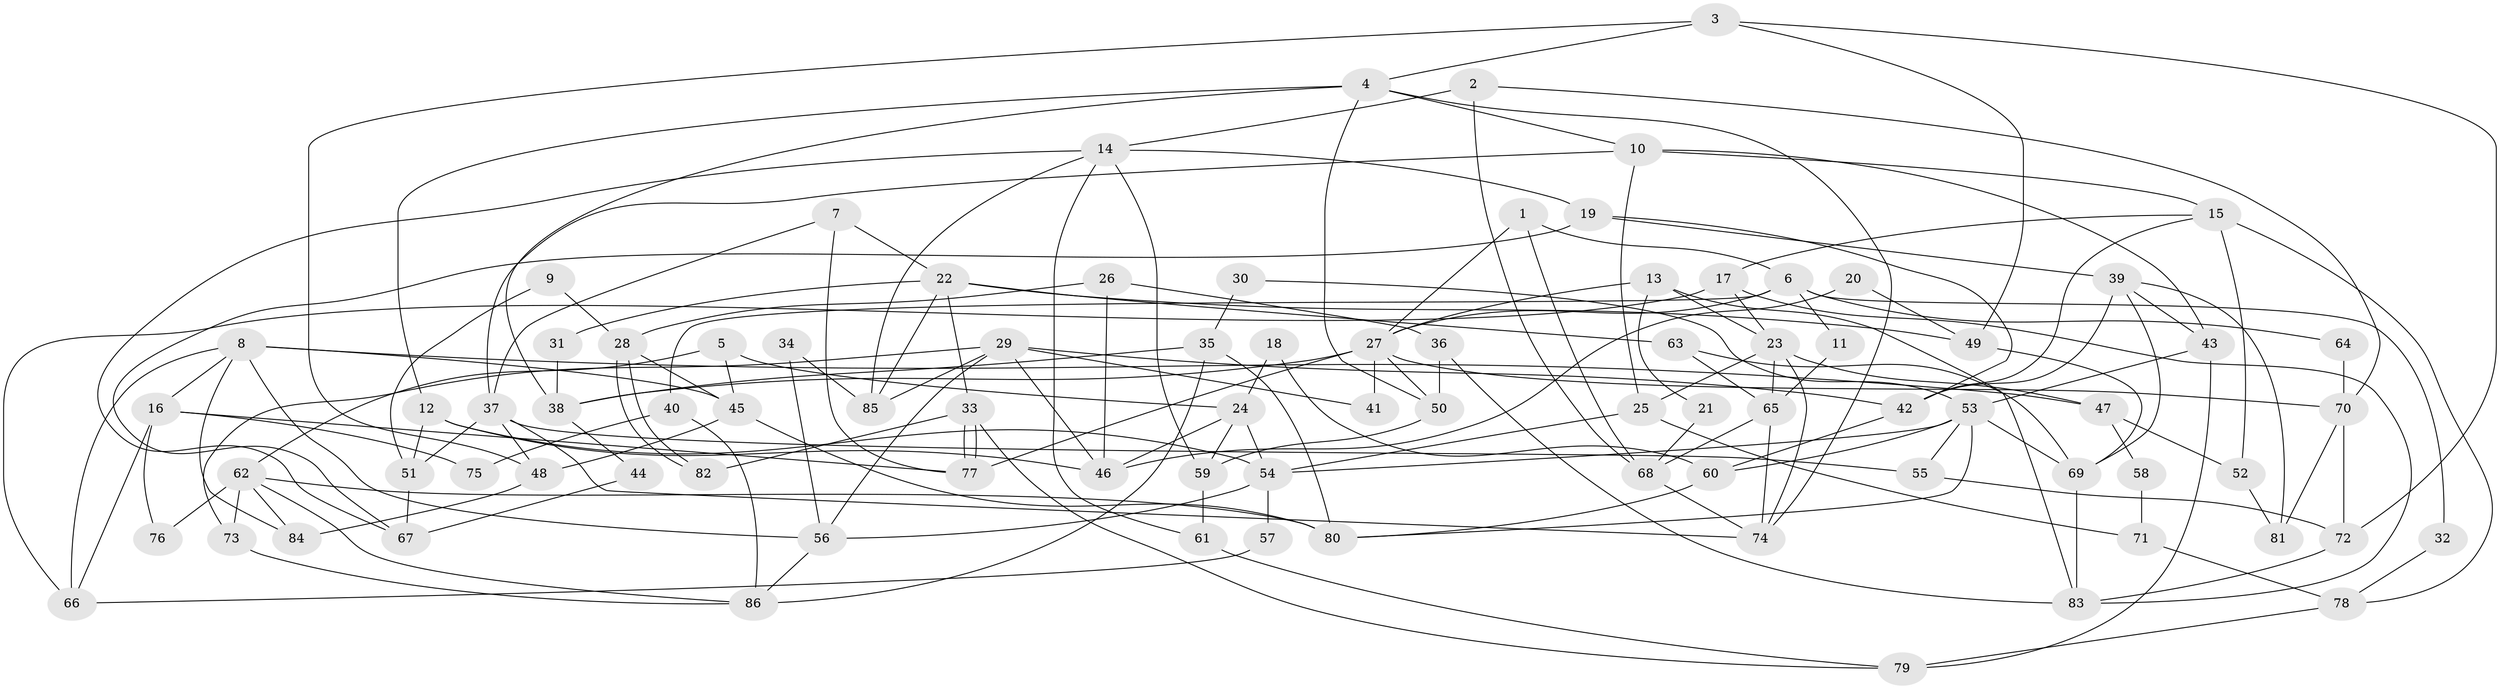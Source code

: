 // Generated by graph-tools (version 1.1) at 2025/26/03/09/25 03:26:12]
// undirected, 86 vertices, 172 edges
graph export_dot {
graph [start="1"]
  node [color=gray90,style=filled];
  1;
  2;
  3;
  4;
  5;
  6;
  7;
  8;
  9;
  10;
  11;
  12;
  13;
  14;
  15;
  16;
  17;
  18;
  19;
  20;
  21;
  22;
  23;
  24;
  25;
  26;
  27;
  28;
  29;
  30;
  31;
  32;
  33;
  34;
  35;
  36;
  37;
  38;
  39;
  40;
  41;
  42;
  43;
  44;
  45;
  46;
  47;
  48;
  49;
  50;
  51;
  52;
  53;
  54;
  55;
  56;
  57;
  58;
  59;
  60;
  61;
  62;
  63;
  64;
  65;
  66;
  67;
  68;
  69;
  70;
  71;
  72;
  73;
  74;
  75;
  76;
  77;
  78;
  79;
  80;
  81;
  82;
  83;
  84;
  85;
  86;
  1 -- 27;
  1 -- 68;
  1 -- 6;
  2 -- 68;
  2 -- 14;
  2 -- 70;
  3 -- 48;
  3 -- 72;
  3 -- 4;
  3 -- 49;
  4 -- 50;
  4 -- 10;
  4 -- 12;
  4 -- 38;
  4 -- 74;
  5 -- 62;
  5 -- 24;
  5 -- 45;
  6 -- 27;
  6 -- 11;
  6 -- 32;
  6 -- 40;
  6 -- 64;
  7 -- 37;
  7 -- 77;
  7 -- 22;
  8 -- 66;
  8 -- 56;
  8 -- 16;
  8 -- 45;
  8 -- 47;
  8 -- 84;
  9 -- 28;
  9 -- 51;
  10 -- 15;
  10 -- 25;
  10 -- 37;
  10 -- 43;
  11 -- 65;
  12 -- 46;
  12 -- 51;
  12 -- 54;
  13 -- 23;
  13 -- 27;
  13 -- 21;
  13 -- 83;
  14 -- 67;
  14 -- 59;
  14 -- 19;
  14 -- 61;
  14 -- 85;
  15 -- 52;
  15 -- 42;
  15 -- 17;
  15 -- 78;
  16 -- 77;
  16 -- 66;
  16 -- 75;
  16 -- 76;
  17 -- 23;
  17 -- 66;
  17 -- 83;
  18 -- 24;
  18 -- 60;
  19 -- 39;
  19 -- 42;
  19 -- 67;
  20 -- 49;
  20 -- 46;
  21 -- 68;
  22 -- 63;
  22 -- 31;
  22 -- 33;
  22 -- 49;
  22 -- 85;
  23 -- 25;
  23 -- 74;
  23 -- 47;
  23 -- 65;
  24 -- 46;
  24 -- 54;
  24 -- 59;
  25 -- 54;
  25 -- 71;
  26 -- 36;
  26 -- 28;
  26 -- 46;
  27 -- 70;
  27 -- 38;
  27 -- 41;
  27 -- 50;
  27 -- 77;
  28 -- 45;
  28 -- 82;
  28 -- 82;
  29 -- 85;
  29 -- 42;
  29 -- 41;
  29 -- 46;
  29 -- 56;
  29 -- 73;
  30 -- 35;
  30 -- 53;
  31 -- 38;
  32 -- 78;
  33 -- 77;
  33 -- 77;
  33 -- 79;
  33 -- 82;
  34 -- 56;
  34 -- 85;
  35 -- 80;
  35 -- 86;
  35 -- 38;
  36 -- 83;
  36 -- 50;
  37 -- 48;
  37 -- 51;
  37 -- 55;
  37 -- 74;
  38 -- 44;
  39 -- 42;
  39 -- 69;
  39 -- 43;
  39 -- 81;
  40 -- 86;
  40 -- 75;
  42 -- 60;
  43 -- 53;
  43 -- 79;
  44 -- 67;
  45 -- 48;
  45 -- 80;
  47 -- 52;
  47 -- 58;
  48 -- 84;
  49 -- 69;
  50 -- 59;
  51 -- 67;
  52 -- 81;
  53 -- 69;
  53 -- 54;
  53 -- 55;
  53 -- 60;
  53 -- 80;
  54 -- 56;
  54 -- 57;
  55 -- 72;
  56 -- 86;
  57 -- 66;
  58 -- 71;
  59 -- 61;
  60 -- 80;
  61 -- 79;
  62 -- 73;
  62 -- 80;
  62 -- 76;
  62 -- 84;
  62 -- 86;
  63 -- 69;
  63 -- 65;
  64 -- 70;
  65 -- 74;
  65 -- 68;
  68 -- 74;
  69 -- 83;
  70 -- 72;
  70 -- 81;
  71 -- 78;
  72 -- 83;
  73 -- 86;
  78 -- 79;
}
